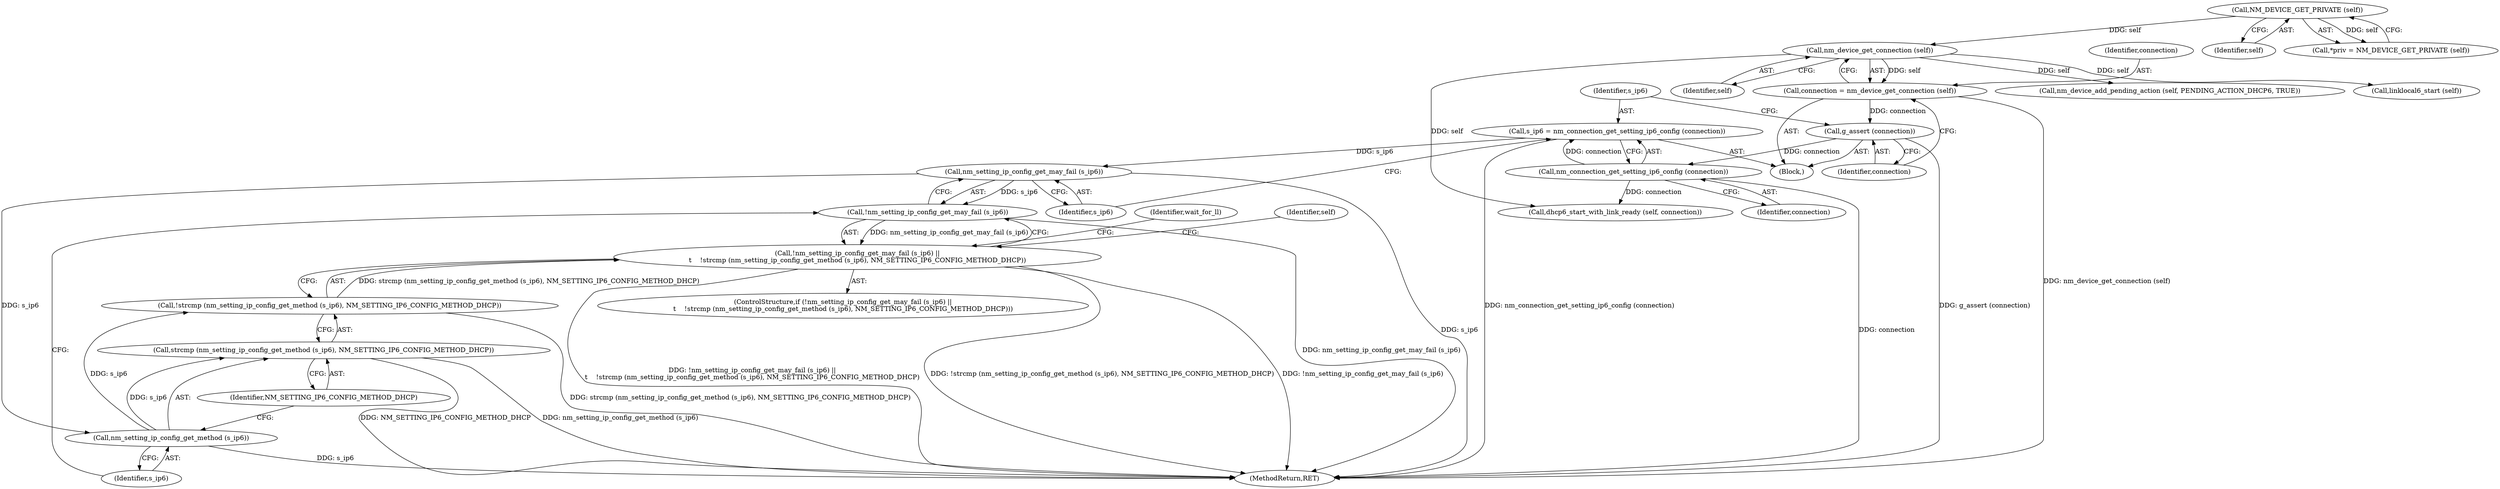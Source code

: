 digraph "0_NetworkManager_d5fc88e573fa58b93034b04d35a2454f5d28cad9@API" {
"1006657" [label="(Call,s_ip6 = nm_connection_get_setting_ip6_config (connection))"];
"1006659" [label="(Call,nm_connection_get_setting_ip6_config (connection))"];
"1006655" [label="(Call,g_assert (connection))"];
"1006651" [label="(Call,connection = nm_device_get_connection (self))"];
"1006653" [label="(Call,nm_device_get_connection (self))"];
"1006626" [label="(Call,NM_DEVICE_GET_PRIVATE (self))"];
"1006664" [label="(Call,nm_setting_ip_config_get_may_fail (s_ip6))"];
"1006663" [label="(Call,!nm_setting_ip_config_get_may_fail (s_ip6))"];
"1006662" [label="(Call,!nm_setting_ip_config_get_may_fail (s_ip6) ||\n\t    !strcmp (nm_setting_ip_config_get_method (s_ip6), NM_SETTING_IP6_CONFIG_METHOD_DHCP))"];
"1006668" [label="(Call,nm_setting_ip_config_get_method (s_ip6))"];
"1006666" [label="(Call,!strcmp (nm_setting_ip_config_get_method (s_ip6), NM_SETTING_IP6_CONFIG_METHOD_DHCP))"];
"1006667" [label="(Call,strcmp (nm_setting_ip_config_get_method (s_ip6), NM_SETTING_IP6_CONFIG_METHOD_DHCP))"];
"1006664" [label="(Call,nm_setting_ip_config_get_may_fail (s_ip6))"];
"1006667" [label="(Call,strcmp (nm_setting_ip_config_get_method (s_ip6), NM_SETTING_IP6_CONFIG_METHOD_DHCP))"];
"1006655" [label="(Call,g_assert (connection))"];
"1006669" [label="(Identifier,s_ip6)"];
"1006668" [label="(Call,nm_setting_ip_config_get_method (s_ip6))"];
"1006654" [label="(Identifier,self)"];
"1006656" [label="(Identifier,connection)"];
"1006627" [label="(Identifier,self)"];
"1006657" [label="(Call,s_ip6 = nm_connection_get_setting_ip6_config (connection))"];
"1006666" [label="(Call,!strcmp (nm_setting_ip_config_get_method (s_ip6), NM_SETTING_IP6_CONFIG_METHOD_DHCP))"];
"1006670" [label="(Identifier,NM_SETTING_IP6_CONFIG_METHOD_DHCP)"];
"1006696" [label="(Call,dhcp6_start_with_link_ready (self, connection))"];
"1006660" [label="(Identifier,connection)"];
"1006661" [label="(ControlStructure,if (!nm_setting_ip_config_get_may_fail (s_ip6) ||\n\t    !strcmp (nm_setting_ip_config_get_method (s_ip6), NM_SETTING_IP6_CONFIG_METHOD_DHCP)))"];
"1006652" [label="(Identifier,connection)"];
"1006663" [label="(Call,!nm_setting_ip_config_get_may_fail (s_ip6))"];
"1006671" [label="(Call,nm_device_add_pending_action (self, PENDING_ACTION_DHCP6, TRUE))"];
"1006622" [label="(Block,)"];
"1006676" [label="(Identifier,wait_for_ll)"];
"1006662" [label="(Call,!nm_setting_ip_config_get_may_fail (s_ip6) ||\n\t    !strcmp (nm_setting_ip_config_get_method (s_ip6), NM_SETTING_IP6_CONFIG_METHOD_DHCP))"];
"1006653" [label="(Call,nm_device_get_connection (self))"];
"1006681" [label="(Call,linklocal6_start (self))"];
"1006651" [label="(Call,connection = nm_device_get_connection (self))"];
"1006624" [label="(Call,*priv = NM_DEVICE_GET_PRIVATE (self))"];
"1006658" [label="(Identifier,s_ip6)"];
"1007368" [label="(MethodReturn,RET)"];
"1006626" [label="(Call,NM_DEVICE_GET_PRIVATE (self))"];
"1006665" [label="(Identifier,s_ip6)"];
"1006672" [label="(Identifier,self)"];
"1006659" [label="(Call,nm_connection_get_setting_ip6_config (connection))"];
"1006657" -> "1006622"  [label="AST: "];
"1006657" -> "1006659"  [label="CFG: "];
"1006658" -> "1006657"  [label="AST: "];
"1006659" -> "1006657"  [label="AST: "];
"1006665" -> "1006657"  [label="CFG: "];
"1006657" -> "1007368"  [label="DDG: nm_connection_get_setting_ip6_config (connection)"];
"1006659" -> "1006657"  [label="DDG: connection"];
"1006657" -> "1006664"  [label="DDG: s_ip6"];
"1006659" -> "1006660"  [label="CFG: "];
"1006660" -> "1006659"  [label="AST: "];
"1006659" -> "1007368"  [label="DDG: connection"];
"1006655" -> "1006659"  [label="DDG: connection"];
"1006659" -> "1006696"  [label="DDG: connection"];
"1006655" -> "1006622"  [label="AST: "];
"1006655" -> "1006656"  [label="CFG: "];
"1006656" -> "1006655"  [label="AST: "];
"1006658" -> "1006655"  [label="CFG: "];
"1006655" -> "1007368"  [label="DDG: g_assert (connection)"];
"1006651" -> "1006655"  [label="DDG: connection"];
"1006651" -> "1006622"  [label="AST: "];
"1006651" -> "1006653"  [label="CFG: "];
"1006652" -> "1006651"  [label="AST: "];
"1006653" -> "1006651"  [label="AST: "];
"1006656" -> "1006651"  [label="CFG: "];
"1006651" -> "1007368"  [label="DDG: nm_device_get_connection (self)"];
"1006653" -> "1006651"  [label="DDG: self"];
"1006653" -> "1006654"  [label="CFG: "];
"1006654" -> "1006653"  [label="AST: "];
"1006626" -> "1006653"  [label="DDG: self"];
"1006653" -> "1006671"  [label="DDG: self"];
"1006653" -> "1006681"  [label="DDG: self"];
"1006653" -> "1006696"  [label="DDG: self"];
"1006626" -> "1006624"  [label="AST: "];
"1006626" -> "1006627"  [label="CFG: "];
"1006627" -> "1006626"  [label="AST: "];
"1006624" -> "1006626"  [label="CFG: "];
"1006626" -> "1006624"  [label="DDG: self"];
"1006664" -> "1006663"  [label="AST: "];
"1006664" -> "1006665"  [label="CFG: "];
"1006665" -> "1006664"  [label="AST: "];
"1006663" -> "1006664"  [label="CFG: "];
"1006664" -> "1007368"  [label="DDG: s_ip6"];
"1006664" -> "1006663"  [label="DDG: s_ip6"];
"1006664" -> "1006668"  [label="DDG: s_ip6"];
"1006663" -> "1006662"  [label="AST: "];
"1006669" -> "1006663"  [label="CFG: "];
"1006662" -> "1006663"  [label="CFG: "];
"1006663" -> "1007368"  [label="DDG: nm_setting_ip_config_get_may_fail (s_ip6)"];
"1006663" -> "1006662"  [label="DDG: nm_setting_ip_config_get_may_fail (s_ip6)"];
"1006662" -> "1006661"  [label="AST: "];
"1006662" -> "1006666"  [label="CFG: "];
"1006666" -> "1006662"  [label="AST: "];
"1006672" -> "1006662"  [label="CFG: "];
"1006676" -> "1006662"  [label="CFG: "];
"1006662" -> "1007368"  [label="DDG: !nm_setting_ip_config_get_may_fail (s_ip6) ||\n\t    !strcmp (nm_setting_ip_config_get_method (s_ip6), NM_SETTING_IP6_CONFIG_METHOD_DHCP)"];
"1006662" -> "1007368"  [label="DDG: !strcmp (nm_setting_ip_config_get_method (s_ip6), NM_SETTING_IP6_CONFIG_METHOD_DHCP)"];
"1006662" -> "1007368"  [label="DDG: !nm_setting_ip_config_get_may_fail (s_ip6)"];
"1006666" -> "1006662"  [label="DDG: strcmp (nm_setting_ip_config_get_method (s_ip6), NM_SETTING_IP6_CONFIG_METHOD_DHCP)"];
"1006668" -> "1006667"  [label="AST: "];
"1006668" -> "1006669"  [label="CFG: "];
"1006669" -> "1006668"  [label="AST: "];
"1006670" -> "1006668"  [label="CFG: "];
"1006668" -> "1007368"  [label="DDG: s_ip6"];
"1006668" -> "1006666"  [label="DDG: s_ip6"];
"1006668" -> "1006667"  [label="DDG: s_ip6"];
"1006666" -> "1006667"  [label="CFG: "];
"1006667" -> "1006666"  [label="AST: "];
"1006666" -> "1007368"  [label="DDG: strcmp (nm_setting_ip_config_get_method (s_ip6), NM_SETTING_IP6_CONFIG_METHOD_DHCP)"];
"1006667" -> "1006670"  [label="CFG: "];
"1006670" -> "1006667"  [label="AST: "];
"1006667" -> "1007368"  [label="DDG: nm_setting_ip_config_get_method (s_ip6)"];
"1006667" -> "1007368"  [label="DDG: NM_SETTING_IP6_CONFIG_METHOD_DHCP"];
}
